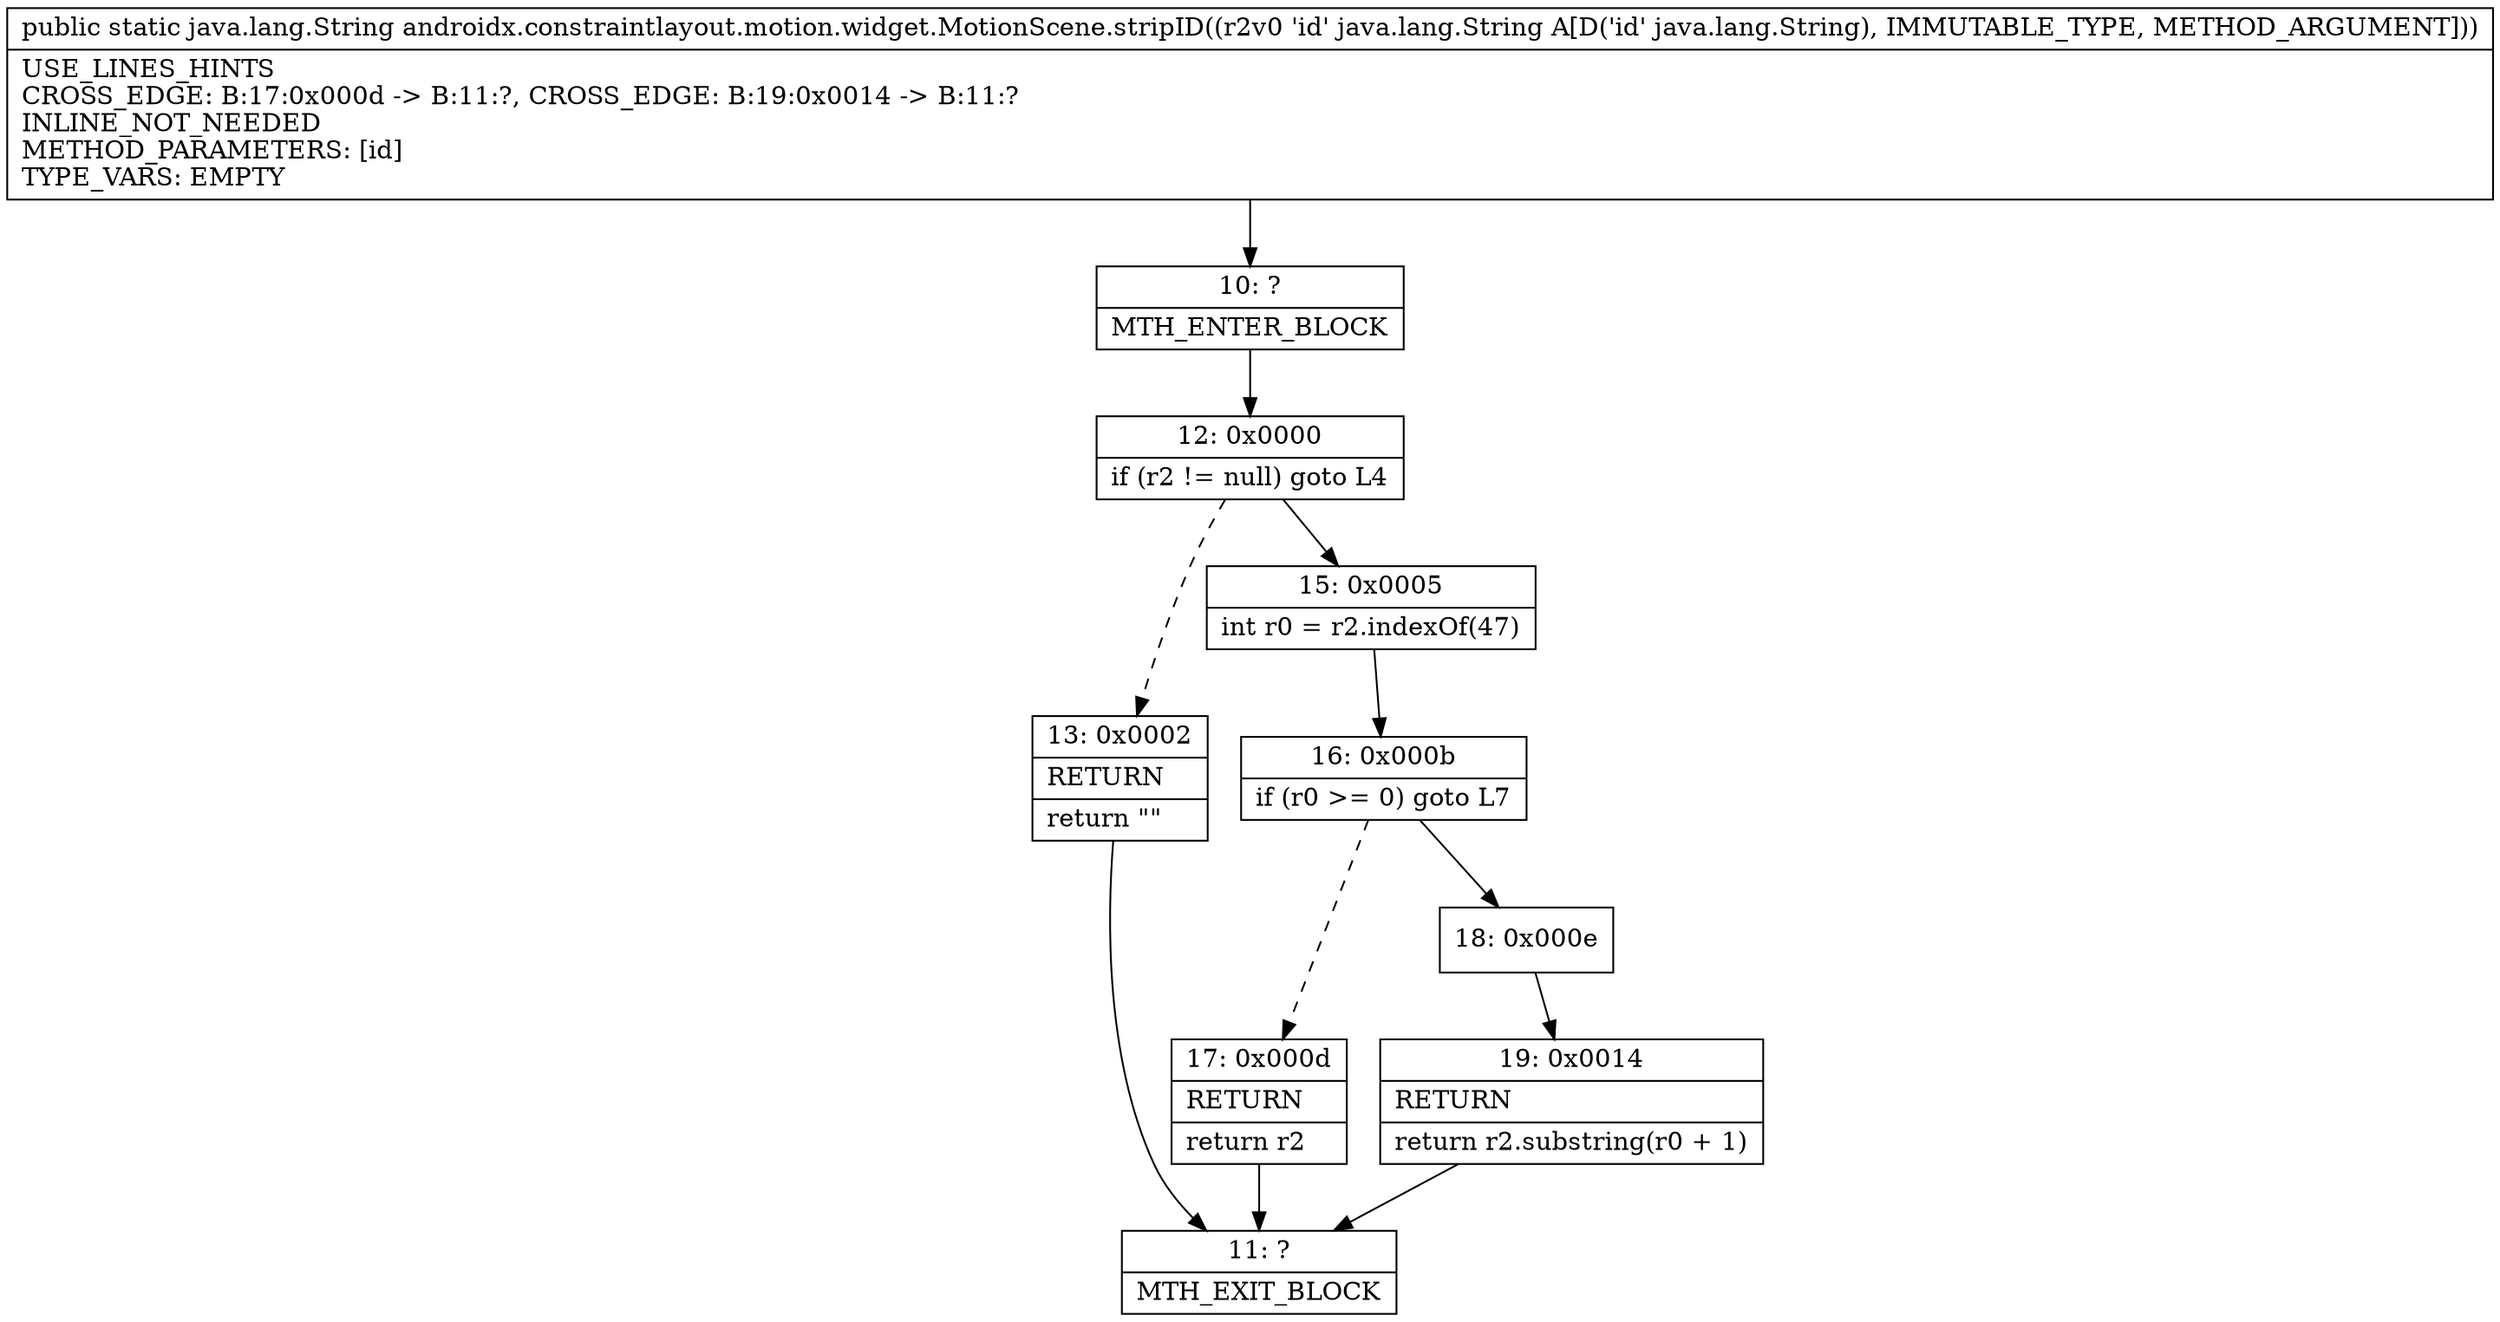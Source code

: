 digraph "CFG forandroidx.constraintlayout.motion.widget.MotionScene.stripID(Ljava\/lang\/String;)Ljava\/lang\/String;" {
Node_10 [shape=record,label="{10\:\ ?|MTH_ENTER_BLOCK\l}"];
Node_12 [shape=record,label="{12\:\ 0x0000|if (r2 != null) goto L4\l}"];
Node_13 [shape=record,label="{13\:\ 0x0002|RETURN\l|return \"\"\l}"];
Node_11 [shape=record,label="{11\:\ ?|MTH_EXIT_BLOCK\l}"];
Node_15 [shape=record,label="{15\:\ 0x0005|int r0 = r2.indexOf(47)\l}"];
Node_16 [shape=record,label="{16\:\ 0x000b|if (r0 \>= 0) goto L7\l}"];
Node_17 [shape=record,label="{17\:\ 0x000d|RETURN\l|return r2\l}"];
Node_18 [shape=record,label="{18\:\ 0x000e}"];
Node_19 [shape=record,label="{19\:\ 0x0014|RETURN\l|return r2.substring(r0 + 1)\l}"];
MethodNode[shape=record,label="{public static java.lang.String androidx.constraintlayout.motion.widget.MotionScene.stripID((r2v0 'id' java.lang.String A[D('id' java.lang.String), IMMUTABLE_TYPE, METHOD_ARGUMENT]))  | USE_LINES_HINTS\lCROSS_EDGE: B:17:0x000d \-\> B:11:?, CROSS_EDGE: B:19:0x0014 \-\> B:11:?\lINLINE_NOT_NEEDED\lMETHOD_PARAMETERS: [id]\lTYPE_VARS: EMPTY\l}"];
MethodNode -> Node_10;Node_10 -> Node_12;
Node_12 -> Node_13[style=dashed];
Node_12 -> Node_15;
Node_13 -> Node_11;
Node_15 -> Node_16;
Node_16 -> Node_17[style=dashed];
Node_16 -> Node_18;
Node_17 -> Node_11;
Node_18 -> Node_19;
Node_19 -> Node_11;
}

